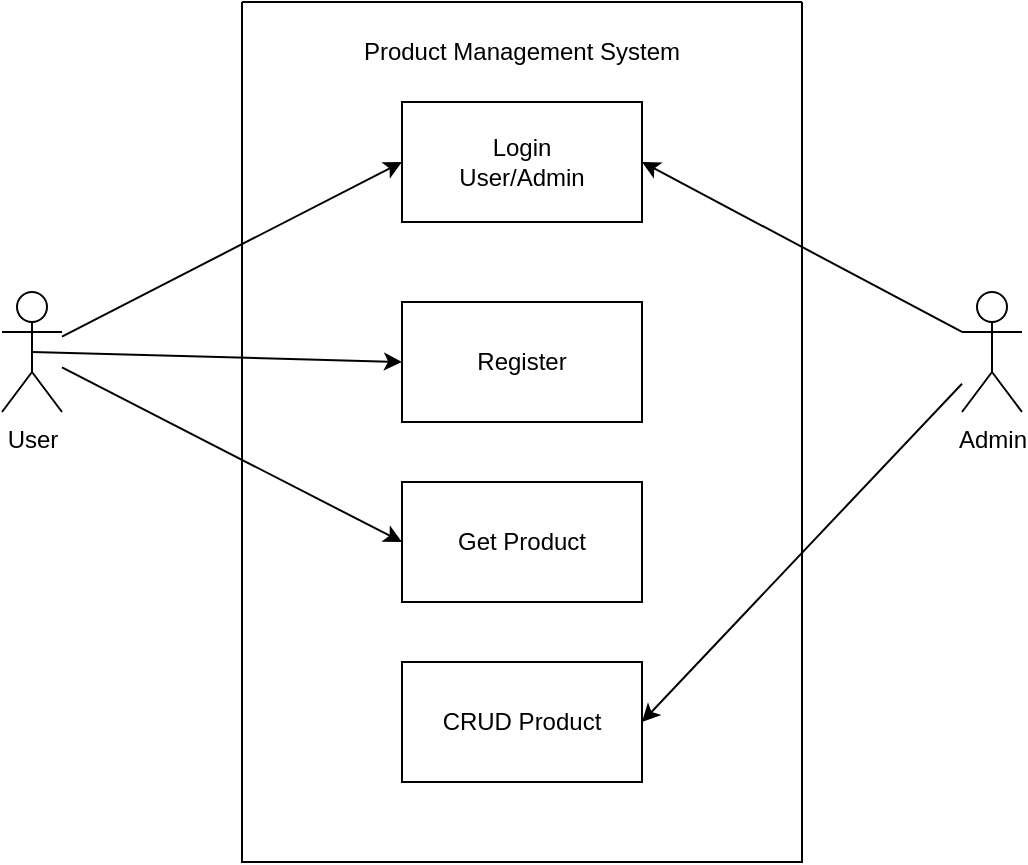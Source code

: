 <mxfile version="26.1.1">
  <diagram name="Page-1" id="3FVUTZca3FV0Z_zw37Kj">
    <mxGraphModel dx="1120" dy="481" grid="1" gridSize="10" guides="1" tooltips="1" connect="1" arrows="1" fold="1" page="1" pageScale="1" pageWidth="850" pageHeight="1100" math="0" shadow="0">
      <root>
        <mxCell id="0" />
        <mxCell id="1" parent="0" />
        <mxCell id="NewgQ8-i6j9t_aCIGWI3-1" value="Admin" style="shape=umlActor;verticalLabelPosition=bottom;verticalAlign=top;html=1;outlineConnect=0;" vertex="1" parent="1">
          <mxGeometry x="620" y="205" width="30" height="60" as="geometry" />
        </mxCell>
        <mxCell id="NewgQ8-i6j9t_aCIGWI3-2" value="" style="swimlane;startSize=0;" vertex="1" parent="1">
          <mxGeometry x="260" y="60" width="280" height="430" as="geometry" />
        </mxCell>
        <mxCell id="NewgQ8-i6j9t_aCIGWI3-4" value="Login&lt;br&gt;User/Admin" style="rounded=0;whiteSpace=wrap;html=1;" vertex="1" parent="NewgQ8-i6j9t_aCIGWI3-2">
          <mxGeometry x="80" y="50" width="120" height="60" as="geometry" />
        </mxCell>
        <mxCell id="NewgQ8-i6j9t_aCIGWI3-6" value="Get Product" style="rounded=0;whiteSpace=wrap;html=1;" vertex="1" parent="NewgQ8-i6j9t_aCIGWI3-2">
          <mxGeometry x="80" y="240" width="120" height="60" as="geometry" />
        </mxCell>
        <mxCell id="NewgQ8-i6j9t_aCIGWI3-5" value="CRUD Product" style="rounded=0;whiteSpace=wrap;html=1;" vertex="1" parent="NewgQ8-i6j9t_aCIGWI3-2">
          <mxGeometry x="80" y="330" width="120" height="60" as="geometry" />
        </mxCell>
        <mxCell id="NewgQ8-i6j9t_aCIGWI3-15" value="Product Management System" style="text;html=1;align=center;verticalAlign=middle;whiteSpace=wrap;rounded=0;" vertex="1" parent="NewgQ8-i6j9t_aCIGWI3-2">
          <mxGeometry x="40" y="10" width="200" height="30" as="geometry" />
        </mxCell>
        <mxCell id="NewgQ8-i6j9t_aCIGWI3-16" value="Register" style="rounded=0;whiteSpace=wrap;html=1;" vertex="1" parent="NewgQ8-i6j9t_aCIGWI3-2">
          <mxGeometry x="80" y="150" width="120" height="60" as="geometry" />
        </mxCell>
        <mxCell id="NewgQ8-i6j9t_aCIGWI3-3" value="User" style="shape=umlActor;verticalLabelPosition=bottom;verticalAlign=top;html=1;outlineConnect=0;" vertex="1" parent="1">
          <mxGeometry x="140" y="205" width="30" height="60" as="geometry" />
        </mxCell>
        <mxCell id="NewgQ8-i6j9t_aCIGWI3-10" value="" style="endArrow=classic;html=1;rounded=0;entryX=0;entryY=0.5;entryDx=0;entryDy=0;" edge="1" parent="1" source="NewgQ8-i6j9t_aCIGWI3-3" target="NewgQ8-i6j9t_aCIGWI3-4">
          <mxGeometry width="50" height="50" relative="1" as="geometry">
            <mxPoint x="460" y="220" as="sourcePoint" />
            <mxPoint x="510" y="170" as="targetPoint" />
          </mxGeometry>
        </mxCell>
        <mxCell id="NewgQ8-i6j9t_aCIGWI3-11" value="" style="endArrow=classic;html=1;rounded=0;entryX=1;entryY=0.5;entryDx=0;entryDy=0;exitX=0;exitY=0.333;exitDx=0;exitDy=0;exitPerimeter=0;" edge="1" parent="1" source="NewgQ8-i6j9t_aCIGWI3-1" target="NewgQ8-i6j9t_aCIGWI3-4">
          <mxGeometry width="50" height="50" relative="1" as="geometry">
            <mxPoint x="460" y="220" as="sourcePoint" />
            <mxPoint x="510" y="170" as="targetPoint" />
          </mxGeometry>
        </mxCell>
        <mxCell id="NewgQ8-i6j9t_aCIGWI3-14" value="" style="endArrow=classic;html=1;rounded=0;entryX=1;entryY=0.5;entryDx=0;entryDy=0;" edge="1" parent="1" source="NewgQ8-i6j9t_aCIGWI3-1" target="NewgQ8-i6j9t_aCIGWI3-5">
          <mxGeometry width="50" height="50" relative="1" as="geometry">
            <mxPoint x="460" y="220" as="sourcePoint" />
            <mxPoint x="510" y="170" as="targetPoint" />
          </mxGeometry>
        </mxCell>
        <mxCell id="NewgQ8-i6j9t_aCIGWI3-12" value="" style="endArrow=classic;html=1;rounded=0;entryX=0;entryY=0.5;entryDx=0;entryDy=0;" edge="1" parent="1" source="NewgQ8-i6j9t_aCIGWI3-3" target="NewgQ8-i6j9t_aCIGWI3-6">
          <mxGeometry width="50" height="50" relative="1" as="geometry">
            <mxPoint x="170" y="230" as="sourcePoint" />
            <mxPoint x="330" y="220" as="targetPoint" />
          </mxGeometry>
        </mxCell>
        <mxCell id="NewgQ8-i6j9t_aCIGWI3-17" value="" style="endArrow=classic;html=1;rounded=0;entryX=0;entryY=0.5;entryDx=0;entryDy=0;exitX=0.5;exitY=0.5;exitDx=0;exitDy=0;exitPerimeter=0;" edge="1" parent="1" source="NewgQ8-i6j9t_aCIGWI3-3" target="NewgQ8-i6j9t_aCIGWI3-16">
          <mxGeometry width="50" height="50" relative="1" as="geometry">
            <mxPoint x="170" y="235" as="sourcePoint" />
            <mxPoint x="510" y="290" as="targetPoint" />
          </mxGeometry>
        </mxCell>
      </root>
    </mxGraphModel>
  </diagram>
</mxfile>
